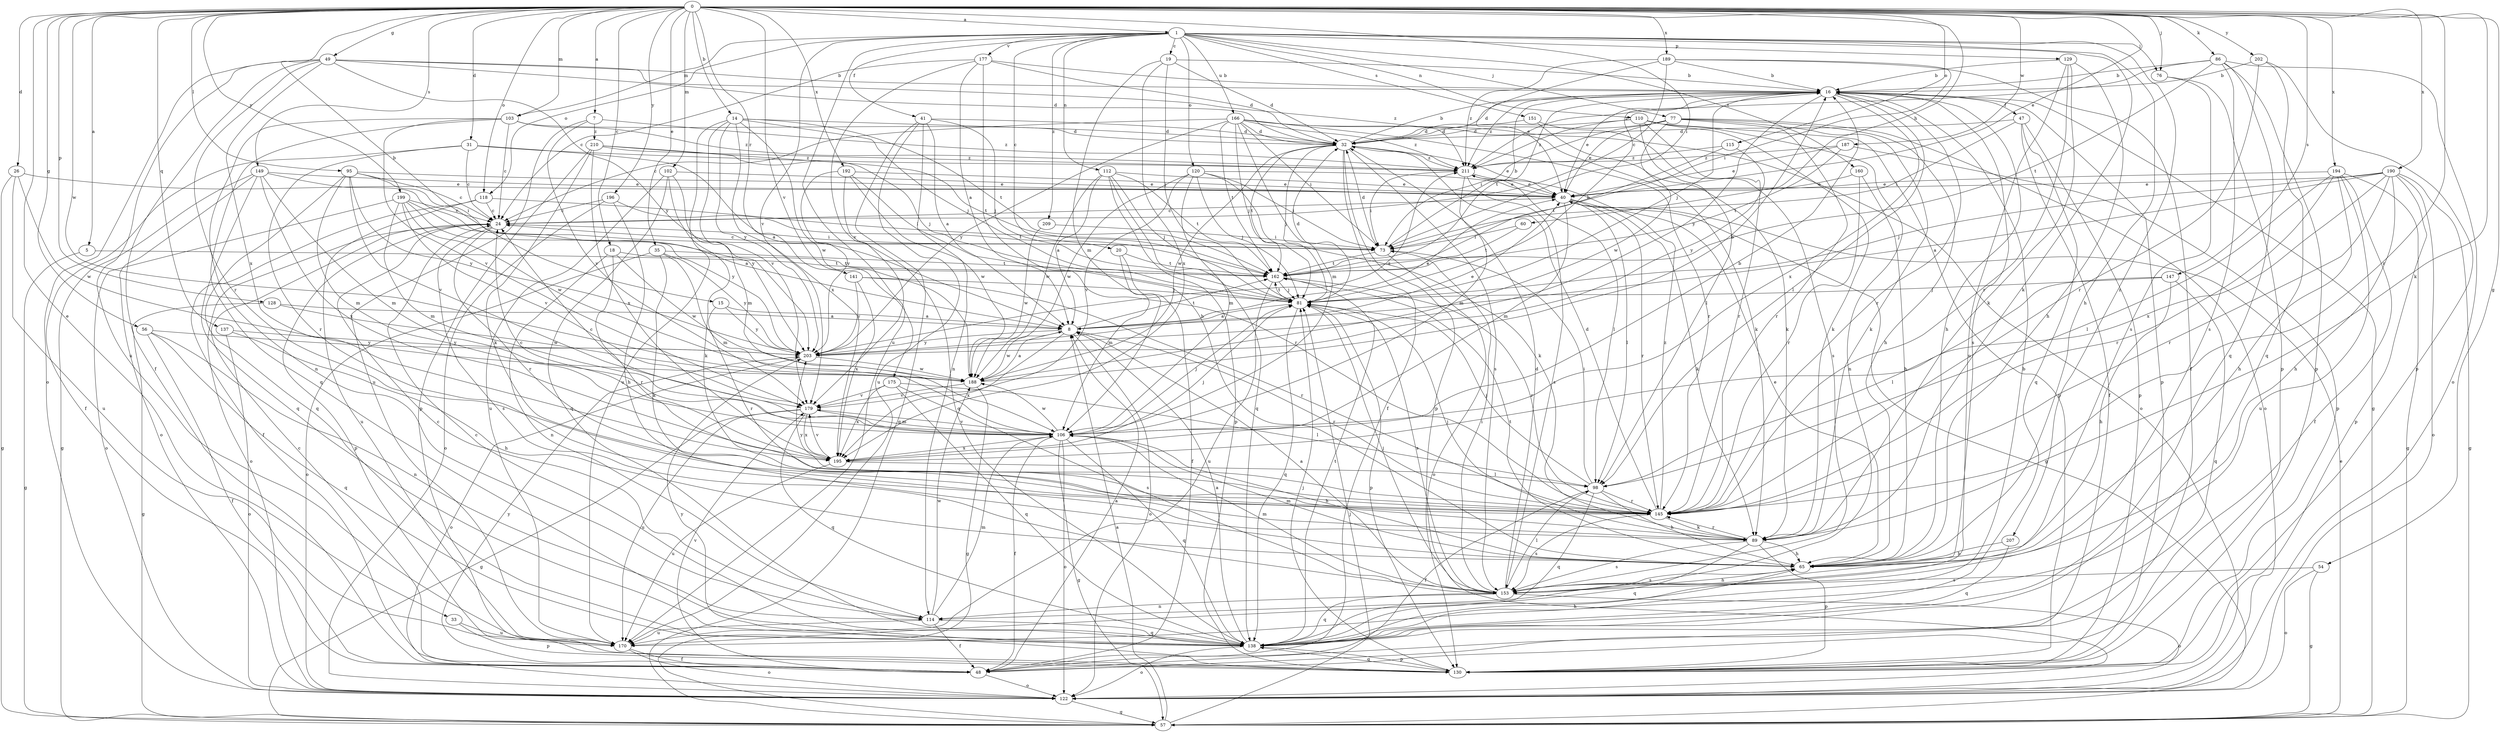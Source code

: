 strict digraph  {
0;
1;
5;
7;
8;
14;
15;
16;
18;
19;
20;
24;
26;
31;
32;
33;
35;
40;
41;
47;
48;
49;
54;
56;
57;
60;
65;
73;
76;
77;
81;
86;
89;
95;
98;
102;
103;
106;
110;
112;
114;
115;
118;
120;
122;
128;
129;
130;
137;
138;
141;
145;
147;
149;
151;
153;
160;
162;
166;
170;
175;
177;
179;
187;
188;
189;
190;
192;
194;
195;
196;
199;
202;
203;
207;
209;
210;
211;
0 -> 1  [label=a];
0 -> 5  [label=a];
0 -> 7  [label=a];
0 -> 14  [label=b];
0 -> 15  [label=b];
0 -> 18  [label=c];
0 -> 26  [label=d];
0 -> 31  [label=d];
0 -> 33  [label=e];
0 -> 35  [label=e];
0 -> 40  [label=e];
0 -> 49  [label=g];
0 -> 54  [label=g];
0 -> 56  [label=g];
0 -> 60  [label=h];
0 -> 73  [label=i];
0 -> 76  [label=j];
0 -> 86  [label=k];
0 -> 89  [label=k];
0 -> 95  [label=l];
0 -> 102  [label=m];
0 -> 103  [label=m];
0 -> 115  [label=o];
0 -> 118  [label=o];
0 -> 128  [label=p];
0 -> 137  [label=q];
0 -> 141  [label=r];
0 -> 145  [label=r];
0 -> 147  [label=s];
0 -> 149  [label=s];
0 -> 175  [label=v];
0 -> 187  [label=w];
0 -> 188  [label=w];
0 -> 189  [label=x];
0 -> 190  [label=x];
0 -> 192  [label=x];
0 -> 194  [label=x];
0 -> 196  [label=y];
0 -> 199  [label=y];
0 -> 202  [label=y];
1 -> 19  [label=c];
1 -> 20  [label=c];
1 -> 41  [label=f];
1 -> 65  [label=h];
1 -> 76  [label=j];
1 -> 77  [label=j];
1 -> 89  [label=k];
1 -> 103  [label=m];
1 -> 110  [label=n];
1 -> 112  [label=n];
1 -> 118  [label=o];
1 -> 120  [label=o];
1 -> 129  [label=p];
1 -> 151  [label=s];
1 -> 160  [label=t];
1 -> 166  [label=u];
1 -> 170  [label=u];
1 -> 177  [label=v];
1 -> 179  [label=v];
1 -> 207  [label=z];
1 -> 209  [label=z];
5 -> 57  [label=g];
5 -> 162  [label=t];
7 -> 170  [label=u];
7 -> 179  [label=v];
7 -> 210  [label=z];
7 -> 211  [label=z];
8 -> 40  [label=e];
8 -> 122  [label=o];
8 -> 145  [label=r];
8 -> 162  [label=t];
8 -> 188  [label=w];
8 -> 195  [label=x];
8 -> 203  [label=y];
14 -> 32  [label=d];
14 -> 81  [label=j];
14 -> 162  [label=t];
14 -> 170  [label=u];
14 -> 179  [label=v];
14 -> 188  [label=w];
14 -> 195  [label=x];
14 -> 203  [label=y];
15 -> 8  [label=a];
15 -> 145  [label=r];
15 -> 203  [label=y];
16 -> 32  [label=d];
16 -> 40  [label=e];
16 -> 47  [label=f];
16 -> 57  [label=g];
16 -> 65  [label=h];
16 -> 81  [label=j];
16 -> 98  [label=l];
16 -> 130  [label=p];
16 -> 145  [label=r];
16 -> 153  [label=s];
16 -> 162  [label=t];
16 -> 195  [label=x];
16 -> 203  [label=y];
16 -> 211  [label=z];
18 -> 114  [label=n];
18 -> 145  [label=r];
18 -> 162  [label=t];
18 -> 188  [label=w];
19 -> 16  [label=b];
19 -> 32  [label=d];
19 -> 81  [label=j];
19 -> 106  [label=m];
19 -> 195  [label=x];
20 -> 48  [label=f];
20 -> 106  [label=m];
20 -> 162  [label=t];
24 -> 73  [label=i];
24 -> 122  [label=o];
24 -> 130  [label=p];
24 -> 145  [label=r];
24 -> 153  [label=s];
26 -> 40  [label=e];
26 -> 57  [label=g];
26 -> 170  [label=u];
26 -> 188  [label=w];
31 -> 8  [label=a];
31 -> 24  [label=c];
31 -> 48  [label=f];
31 -> 145  [label=r];
31 -> 211  [label=z];
32 -> 16  [label=b];
32 -> 40  [label=e];
32 -> 48  [label=f];
32 -> 81  [label=j];
32 -> 130  [label=p];
32 -> 153  [label=s];
32 -> 162  [label=t];
32 -> 188  [label=w];
32 -> 211  [label=z];
33 -> 130  [label=p];
33 -> 170  [label=u];
35 -> 89  [label=k];
35 -> 106  [label=m];
35 -> 122  [label=o];
35 -> 162  [label=t];
35 -> 203  [label=y];
40 -> 24  [label=c];
40 -> 57  [label=g];
40 -> 89  [label=k];
40 -> 98  [label=l];
40 -> 106  [label=m];
40 -> 145  [label=r];
41 -> 8  [label=a];
41 -> 32  [label=d];
41 -> 57  [label=g];
41 -> 81  [label=j];
41 -> 114  [label=n];
41 -> 170  [label=u];
47 -> 32  [label=d];
47 -> 48  [label=f];
47 -> 73  [label=i];
47 -> 130  [label=p];
47 -> 138  [label=q];
48 -> 8  [label=a];
48 -> 24  [label=c];
48 -> 122  [label=o];
48 -> 179  [label=v];
48 -> 203  [label=y];
49 -> 16  [label=b];
49 -> 32  [label=d];
49 -> 48  [label=f];
49 -> 122  [label=o];
49 -> 145  [label=r];
49 -> 170  [label=u];
49 -> 195  [label=x];
49 -> 203  [label=y];
49 -> 211  [label=z];
54 -> 57  [label=g];
54 -> 122  [label=o];
54 -> 153  [label=s];
56 -> 48  [label=f];
56 -> 114  [label=n];
56 -> 138  [label=q];
56 -> 203  [label=y];
57 -> 8  [label=a];
57 -> 40  [label=e];
57 -> 81  [label=j];
60 -> 73  [label=i];
60 -> 162  [label=t];
65 -> 40  [label=e];
65 -> 106  [label=m];
65 -> 153  [label=s];
65 -> 162  [label=t];
73 -> 16  [label=b];
73 -> 24  [label=c];
73 -> 32  [label=d];
73 -> 122  [label=o];
73 -> 162  [label=t];
76 -> 130  [label=p];
76 -> 153  [label=s];
77 -> 32  [label=d];
77 -> 40  [label=e];
77 -> 65  [label=h];
77 -> 73  [label=i];
77 -> 89  [label=k];
77 -> 122  [label=o];
77 -> 145  [label=r];
77 -> 188  [label=w];
81 -> 8  [label=a];
81 -> 16  [label=b];
81 -> 32  [label=d];
81 -> 130  [label=p];
81 -> 138  [label=q];
81 -> 153  [label=s];
81 -> 162  [label=t];
86 -> 16  [label=b];
86 -> 122  [label=o];
86 -> 130  [label=p];
86 -> 138  [label=q];
86 -> 153  [label=s];
86 -> 162  [label=t];
86 -> 211  [label=z];
89 -> 65  [label=h];
89 -> 81  [label=j];
89 -> 130  [label=p];
89 -> 138  [label=q];
89 -> 145  [label=r];
89 -> 153  [label=s];
95 -> 24  [label=c];
95 -> 40  [label=e];
95 -> 73  [label=i];
95 -> 106  [label=m];
95 -> 138  [label=q];
95 -> 179  [label=v];
95 -> 203  [label=y];
98 -> 48  [label=f];
98 -> 65  [label=h];
98 -> 73  [label=i];
98 -> 81  [label=j];
98 -> 138  [label=q];
98 -> 145  [label=r];
102 -> 40  [label=e];
102 -> 89  [label=k];
102 -> 106  [label=m];
102 -> 138  [label=q];
102 -> 170  [label=u];
103 -> 24  [label=c];
103 -> 32  [label=d];
103 -> 114  [label=n];
103 -> 138  [label=q];
103 -> 179  [label=v];
103 -> 211  [label=z];
106 -> 16  [label=b];
106 -> 24  [label=c];
106 -> 48  [label=f];
106 -> 57  [label=g];
106 -> 65  [label=h];
106 -> 81  [label=j];
106 -> 122  [label=o];
106 -> 138  [label=q];
106 -> 179  [label=v];
106 -> 188  [label=w];
106 -> 195  [label=x];
110 -> 32  [label=d];
110 -> 89  [label=k];
110 -> 98  [label=l];
110 -> 114  [label=n];
110 -> 130  [label=p];
110 -> 145  [label=r];
110 -> 211  [label=z];
112 -> 8  [label=a];
112 -> 40  [label=e];
112 -> 81  [label=j];
112 -> 130  [label=p];
112 -> 138  [label=q];
112 -> 162  [label=t];
112 -> 188  [label=w];
114 -> 24  [label=c];
114 -> 48  [label=f];
114 -> 106  [label=m];
114 -> 138  [label=q];
114 -> 170  [label=u];
114 -> 188  [label=w];
115 -> 162  [label=t];
115 -> 203  [label=y];
115 -> 211  [label=z];
118 -> 24  [label=c];
118 -> 48  [label=f];
118 -> 73  [label=i];
118 -> 170  [label=u];
120 -> 40  [label=e];
120 -> 73  [label=i];
120 -> 81  [label=j];
120 -> 89  [label=k];
120 -> 106  [label=m];
120 -> 179  [label=v];
120 -> 188  [label=w];
122 -> 57  [label=g];
128 -> 8  [label=a];
128 -> 57  [label=g];
128 -> 188  [label=w];
129 -> 16  [label=b];
129 -> 65  [label=h];
129 -> 89  [label=k];
129 -> 145  [label=r];
129 -> 170  [label=u];
130 -> 81  [label=j];
130 -> 138  [label=q];
130 -> 203  [label=y];
137 -> 65  [label=h];
137 -> 122  [label=o];
137 -> 203  [label=y];
138 -> 8  [label=a];
138 -> 16  [label=b];
138 -> 24  [label=c];
138 -> 65  [label=h];
138 -> 122  [label=o];
138 -> 130  [label=p];
138 -> 162  [label=t];
141 -> 81  [label=j];
141 -> 145  [label=r];
141 -> 195  [label=x];
141 -> 203  [label=y];
145 -> 32  [label=d];
145 -> 89  [label=k];
145 -> 153  [label=s];
145 -> 203  [label=y];
145 -> 211  [label=z];
147 -> 65  [label=h];
147 -> 81  [label=j];
147 -> 98  [label=l];
147 -> 138  [label=q];
149 -> 40  [label=e];
149 -> 57  [label=g];
149 -> 106  [label=m];
149 -> 122  [label=o];
149 -> 138  [label=q];
149 -> 195  [label=x];
149 -> 203  [label=y];
151 -> 32  [label=d];
151 -> 89  [label=k];
151 -> 153  [label=s];
153 -> 8  [label=a];
153 -> 32  [label=d];
153 -> 65  [label=h];
153 -> 73  [label=i];
153 -> 81  [label=j];
153 -> 98  [label=l];
153 -> 106  [label=m];
153 -> 114  [label=n];
153 -> 122  [label=o];
153 -> 138  [label=q];
160 -> 40  [label=e];
160 -> 65  [label=h];
160 -> 145  [label=r];
162 -> 81  [label=j];
162 -> 145  [label=r];
162 -> 170  [label=u];
166 -> 24  [label=c];
166 -> 32  [label=d];
166 -> 73  [label=i];
166 -> 81  [label=j];
166 -> 89  [label=k];
166 -> 106  [label=m];
166 -> 122  [label=o];
166 -> 145  [label=r];
166 -> 162  [label=t];
166 -> 203  [label=y];
166 -> 211  [label=z];
170 -> 48  [label=f];
170 -> 122  [label=o];
175 -> 98  [label=l];
175 -> 138  [label=q];
175 -> 153  [label=s];
175 -> 179  [label=v];
175 -> 195  [label=x];
177 -> 8  [label=a];
177 -> 16  [label=b];
177 -> 24  [label=c];
177 -> 32  [label=d];
177 -> 65  [label=h];
177 -> 179  [label=v];
179 -> 57  [label=g];
179 -> 106  [label=m];
179 -> 138  [label=q];
179 -> 170  [label=u];
179 -> 195  [label=x];
187 -> 40  [label=e];
187 -> 130  [label=p];
187 -> 162  [label=t];
187 -> 211  [label=z];
188 -> 8  [label=a];
188 -> 16  [label=b];
188 -> 57  [label=g];
188 -> 179  [label=v];
189 -> 16  [label=b];
189 -> 24  [label=c];
189 -> 40  [label=e];
189 -> 48  [label=f];
189 -> 73  [label=i];
189 -> 211  [label=z];
190 -> 8  [label=a];
190 -> 40  [label=e];
190 -> 57  [label=g];
190 -> 65  [label=h];
190 -> 81  [label=j];
190 -> 122  [label=o];
190 -> 130  [label=p];
190 -> 145  [label=r];
190 -> 195  [label=x];
192 -> 40  [label=e];
192 -> 138  [label=q];
192 -> 145  [label=r];
192 -> 188  [label=w];
192 -> 203  [label=y];
194 -> 40  [label=e];
194 -> 48  [label=f];
194 -> 57  [label=g];
194 -> 65  [label=h];
194 -> 98  [label=l];
194 -> 145  [label=r];
194 -> 170  [label=u];
195 -> 24  [label=c];
195 -> 81  [label=j];
195 -> 98  [label=l];
195 -> 170  [label=u];
195 -> 179  [label=v];
196 -> 24  [label=c];
196 -> 65  [label=h];
196 -> 122  [label=o];
196 -> 162  [label=t];
199 -> 8  [label=a];
199 -> 24  [label=c];
199 -> 106  [label=m];
199 -> 122  [label=o];
199 -> 179  [label=v];
199 -> 188  [label=w];
199 -> 203  [label=y];
202 -> 16  [label=b];
202 -> 130  [label=p];
202 -> 138  [label=q];
202 -> 145  [label=r];
203 -> 40  [label=e];
203 -> 122  [label=o];
203 -> 188  [label=w];
203 -> 211  [label=z];
207 -> 65  [label=h];
207 -> 138  [label=q];
209 -> 73  [label=i];
209 -> 188  [label=w];
210 -> 81  [label=j];
210 -> 89  [label=k];
210 -> 130  [label=p];
210 -> 162  [label=t];
210 -> 195  [label=x];
210 -> 211  [label=z];
211 -> 40  [label=e];
211 -> 73  [label=i];
211 -> 98  [label=l];
211 -> 106  [label=m];
211 -> 153  [label=s];
}
